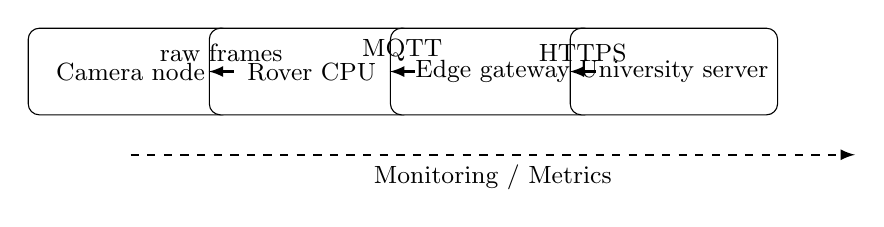 % Fig 3.1 End-to-end service flowchart
\begin{tikzpicture}[node distance=2.3cm, every node/.style={font=\small}]
\tikzstyle{srv}=[draw,rounded corners,minimum width=2.6cm,minimum height=1.1cm,fill=white]
\tikzstyle{msg}=[->,>=latex,thick]

\node[srv] (camera) {Camera node};
\node[srv, right of=camera] (rover) {Rover CPU};
\node[srv, right of=rover] (edge)  {Edge gateway};
\node[srv, right of=edge] (cloud) {University server};

\draw[msg] (camera) -- node[above]{raw frames} (rover);
\draw[msg] (rover) -- node[above]{MQTT} (edge);
\draw[msg] (edge) -- node[above]{HTTPS} (cloud);

\draw[dashed,msg] ($(camera.south)+(0,-.5)$) -- ++(9.2,0)
  node[midway,below]{Monitoring / Metrics};
\end{tikzpicture}


